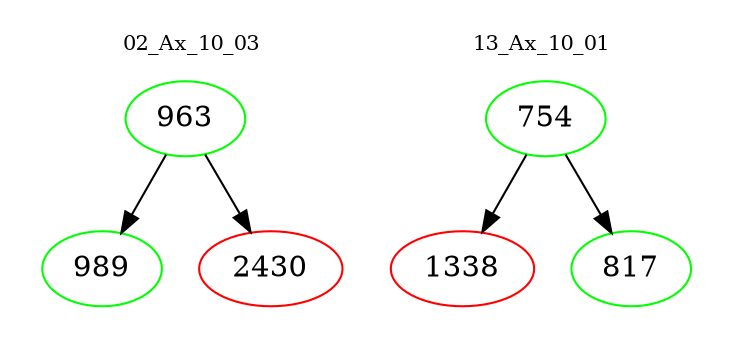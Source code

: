 digraph{
subgraph cluster_0 {
color = white
label = "02_Ax_10_03";
fontsize=10;
T0_963 [label="963", color="green"]
T0_963 -> T0_989 [color="black"]
T0_989 [label="989", color="green"]
T0_963 -> T0_2430 [color="black"]
T0_2430 [label="2430", color="red"]
}
subgraph cluster_1 {
color = white
label = "13_Ax_10_01";
fontsize=10;
T1_754 [label="754", color="green"]
T1_754 -> T1_1338 [color="black"]
T1_1338 [label="1338", color="red"]
T1_754 -> T1_817 [color="black"]
T1_817 [label="817", color="green"]
}
}
